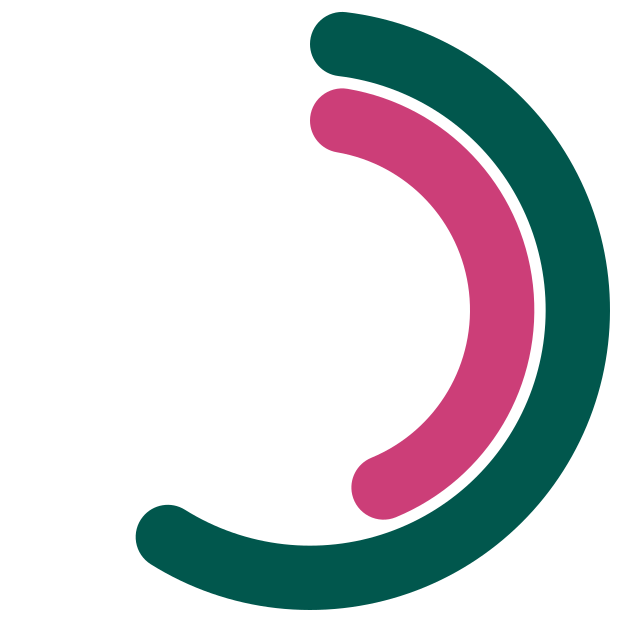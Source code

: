 {
    "$sIDema": "https://vega.github.io/sIDema/vega/v5.json",
    "width": 300,
    "height": 300,
    "padding": 5,
  
  "signals": [
      {
        "name": "startAngle", "value": 0
      },
      {
        "name": "endAngle", "value": 4
      },
      {
        "name": "padAngle", "value": 0
      },
      {
        "name": "bandPadding", "value": 0.15
      },
      {
        "name": "innerRadius", "value": 80
      },
      {
        "name": "cornerRadius", "value": 80
      }
    ],
  
    "data": [{
      "name": "table",
      "values": [{
              "% Fully Vaccinated": 47.4,
              "% Partially Vaccinated": 0,
              "ID": 1
          },
          {
            "% Fully Vaccinated": 0,
            "% Partially Vaccinated": 62.1,
            "ID": 2
        }],
      "transform": [{
          "type": "fold",
          "fields": ["% Fully Vaccinated","% Partially Vaccinated"]
      }, {
          "type": "formula",
          "as": "c",
          "initonly": true,
          "expr": "if(datum.key==='% Fully Vaccinated','#CC3E78',if(datum.key==='% Partially Vaccinated','#01574d','red'))"
      }, {
            "type": "stack",
            "groupby": ["ID"],
            "field": "value",
            "as": ["r0","r1"]
          }
        ]
    }],
  
     "scales": [
      {
        "name": "IDbands",
        "type": "band",
        "paddingInner": { "signal": "bandPadding" },
        "range": [{ "signal": "innerRadius" }, { "signal": "width/2" }],
        "domain": {"data": "table", "field": "ID"}
      },
      {
        "name": "angle",
        "type": "linear",
        "range": [{ "signal": "startAngle"}, { "signal": "endAngle"}],
        "nice": true, "zero": true,
        "domain": {"data": "table", "field": "r1"}
      }
    ],
  
    "marks": [
      {
        "type": "arc",
        "from": {"data": "table"},
        "encode": {
          "enter": {
            "x": {"signal": "width/2"},
            "y": {"signal": "height / 2"}
          },
          "update": {
            "fill": {"field": "c"},
            "startAngle": { "scale": "angle", "field": "r0"},
            "endAngle": { "scale": "angle", "field": "r1"},
            "padAngle": {"signal": "padAngle"},
            "innerRadius": { "scale": "IDbands", "field": "ID" },
            "outerRadius": { "scale": "IDbands", "field": "ID", "offset": { "scale": "IDbands", "band": 1 } },
            "cornerRadius": {"signal": "cornerRadius"},
            "tooltip": { "signal": "datum.key+':  '+datum.value+'%'" }
          }
        }
      }
    ],
    "config": {
      "view": {
        "strokeOpacity": 1,
        "stroke": "black" 
      }
    }
  }
  
  